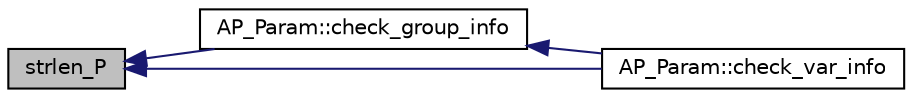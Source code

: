 digraph "strlen_P"
{
 // INTERACTIVE_SVG=YES
  edge [fontname="Helvetica",fontsize="10",labelfontname="Helvetica",labelfontsize="10"];
  node [fontname="Helvetica",fontsize="10",shape=record];
  rankdir="LR";
  Node1 [label="strlen_P",height=0.2,width=0.4,color="black", fillcolor="grey75", style="filled" fontcolor="black"];
  Node1 -> Node2 [dir="back",color="midnightblue",fontsize="10",style="solid",fontname="Helvetica"];
  Node2 [label="AP_Param::check_group_info",height=0.2,width=0.4,color="black", fillcolor="white", style="filled",URL="$classAP__Param.html#ad9baa460eb519cb3b7fe59ecaa01e446"];
  Node2 -> Node3 [dir="back",color="midnightblue",fontsize="10",style="solid",fontname="Helvetica"];
  Node3 [label="AP_Param::check_var_info",height=0.2,width=0.4,color="black", fillcolor="white", style="filled",URL="$classAP__Param.html#acae70ac477c05f1ce09ec8169ce9f9fe"];
  Node1 -> Node3 [dir="back",color="midnightblue",fontsize="10",style="solid",fontname="Helvetica"];
}
